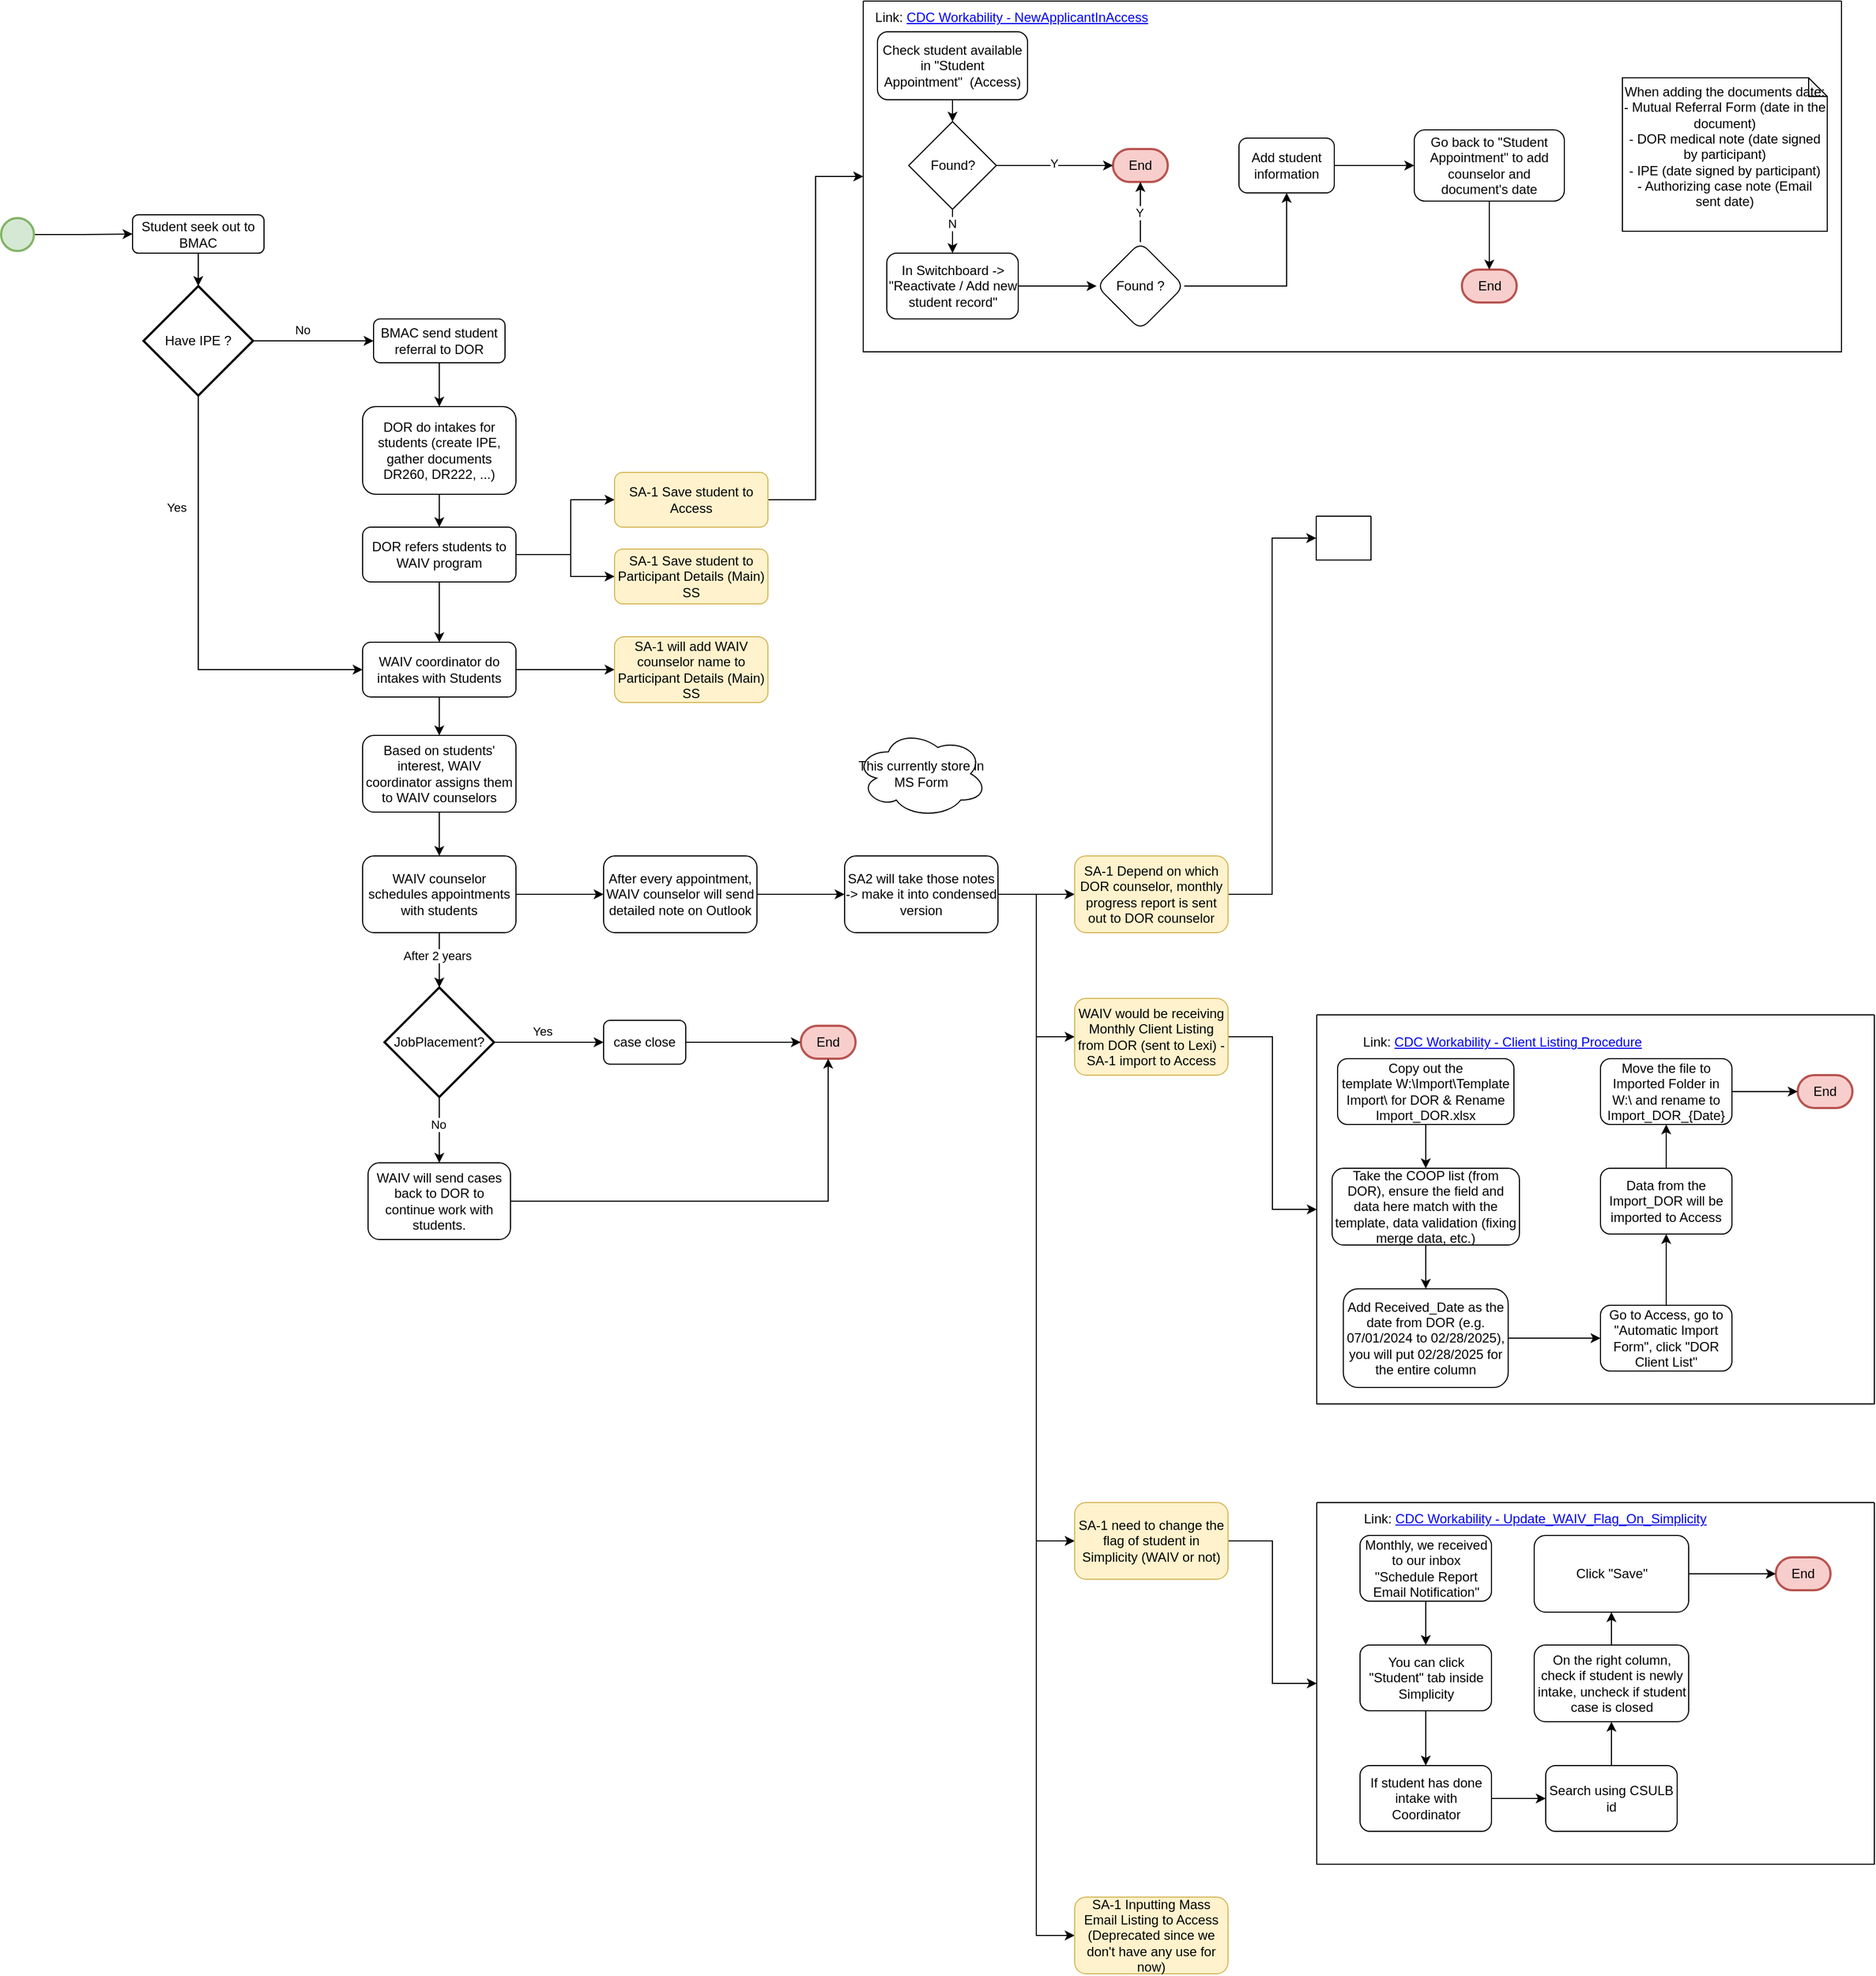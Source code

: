 <mxfile version="26.2.13">
  <diagram id="C5RBs43oDa-KdzZeNtuy" name="Page-1">
    <mxGraphModel dx="3156" dy="2916" grid="1" gridSize="10" guides="1" tooltips="1" connect="1" arrows="1" fold="1" page="1" pageScale="1" pageWidth="827" pageHeight="1169" math="0" shadow="0">
      <root>
        <mxCell id="WIyWlLk6GJQsqaUBKTNV-0" />
        <mxCell id="WIyWlLk6GJQsqaUBKTNV-1" parent="WIyWlLk6GJQsqaUBKTNV-0" />
        <mxCell id="_nmG_EsVDidJPEz30VU9-44" style="edgeStyle=orthogonalEdgeStyle;rounded=0;orthogonalLoop=1;jettySize=auto;html=1;exitX=0.5;exitY=1;exitDx=0;exitDy=0;entryX=0.5;entryY=0;entryDx=0;entryDy=0;" parent="WIyWlLk6GJQsqaUBKTNV-1" source="WIyWlLk6GJQsqaUBKTNV-3" target="_nmG_EsVDidJPEz30VU9-4" edge="1">
          <mxGeometry relative="1" as="geometry" />
        </mxCell>
        <mxCell id="WIyWlLk6GJQsqaUBKTNV-3" value="BMAC send student referral to DOR" style="rounded=1;whiteSpace=wrap;html=1;fontSize=12;glass=0;strokeWidth=1;shadow=0;" parent="WIyWlLk6GJQsqaUBKTNV-1" vertex="1">
          <mxGeometry x="380" y="100" width="120" height="40" as="geometry" />
        </mxCell>
        <mxCell id="_nmG_EsVDidJPEz30VU9-3" style="edgeStyle=orthogonalEdgeStyle;rounded=0;orthogonalLoop=1;jettySize=auto;html=1;exitX=1;exitY=0.5;exitDx=0;exitDy=0;exitPerimeter=0;entryX=0;entryY=0.5;entryDx=0;entryDy=0;" parent="WIyWlLk6GJQsqaUBKTNV-1" source="_nmG_EsVDidJPEz30VU9-0" target="_nmG_EsVDidJPEz30VU9-1" edge="1">
          <mxGeometry relative="1" as="geometry" />
        </mxCell>
        <mxCell id="_nmG_EsVDidJPEz30VU9-0" value="" style="strokeWidth=2;html=1;shape=mxgraph.flowchart.start_2;whiteSpace=wrap;fillColor=#d5e8d4;strokeColor=#82b366;" parent="WIyWlLk6GJQsqaUBKTNV-1" vertex="1">
          <mxGeometry x="40" y="8" width="30" height="30" as="geometry" />
        </mxCell>
        <mxCell id="_nmG_EsVDidJPEz30VU9-1" value="Student seek out to BMAC" style="rounded=1;whiteSpace=wrap;html=1;" parent="WIyWlLk6GJQsqaUBKTNV-1" vertex="1">
          <mxGeometry x="160" y="5" width="120" height="35" as="geometry" />
        </mxCell>
        <mxCell id="_nmG_EsVDidJPEz30VU9-7" value="" style="edgeStyle=orthogonalEdgeStyle;rounded=0;orthogonalLoop=1;jettySize=auto;html=1;" parent="WIyWlLk6GJQsqaUBKTNV-1" source="_nmG_EsVDidJPEz30VU9-4" target="_nmG_EsVDidJPEz30VU9-6" edge="1">
          <mxGeometry relative="1" as="geometry" />
        </mxCell>
        <mxCell id="_nmG_EsVDidJPEz30VU9-4" value="DOR do intakes for students (create IPE, gather documents DR260, DR222, ...)" style="rounded=1;whiteSpace=wrap;html=1;fontSize=12;glass=0;strokeWidth=1;shadow=0;" parent="WIyWlLk6GJQsqaUBKTNV-1" vertex="1">
          <mxGeometry x="370" y="180" width="140" height="80" as="geometry" />
        </mxCell>
        <mxCell id="_nmG_EsVDidJPEz30VU9-9" value="" style="edgeStyle=orthogonalEdgeStyle;rounded=0;orthogonalLoop=1;jettySize=auto;html=1;" parent="WIyWlLk6GJQsqaUBKTNV-1" source="_nmG_EsVDidJPEz30VU9-6" target="_nmG_EsVDidJPEz30VU9-8" edge="1">
          <mxGeometry relative="1" as="geometry" />
        </mxCell>
        <mxCell id="ooBP4RP4iMkbLxyPNMtn-1" style="edgeStyle=orthogonalEdgeStyle;rounded=0;orthogonalLoop=1;jettySize=auto;html=1;exitX=1;exitY=0.5;exitDx=0;exitDy=0;" parent="WIyWlLk6GJQsqaUBKTNV-1" source="_nmG_EsVDidJPEz30VU9-6" target="_nmG_EsVDidJPEz30VU9-11" edge="1">
          <mxGeometry relative="1" as="geometry">
            <Array as="points">
              <mxPoint x="560" y="315" />
              <mxPoint x="560" y="265" />
            </Array>
          </mxGeometry>
        </mxCell>
        <mxCell id="ooBP4RP4iMkbLxyPNMtn-2" style="edgeStyle=orthogonalEdgeStyle;rounded=0;orthogonalLoop=1;jettySize=auto;html=1;exitX=1;exitY=0.5;exitDx=0;exitDy=0;entryX=0;entryY=0.5;entryDx=0;entryDy=0;" parent="WIyWlLk6GJQsqaUBKTNV-1" source="_nmG_EsVDidJPEz30VU9-6" target="ooBP4RP4iMkbLxyPNMtn-0" edge="1">
          <mxGeometry relative="1" as="geometry">
            <Array as="points">
              <mxPoint x="560" y="315" />
              <mxPoint x="560" y="335" />
            </Array>
          </mxGeometry>
        </mxCell>
        <mxCell id="_nmG_EsVDidJPEz30VU9-6" value="DOR refers students to WAIV program" style="rounded=1;whiteSpace=wrap;html=1;fontSize=12;glass=0;strokeWidth=1;shadow=0;" parent="WIyWlLk6GJQsqaUBKTNV-1" vertex="1">
          <mxGeometry x="370" y="290" width="140" height="50" as="geometry" />
        </mxCell>
        <mxCell id="_nmG_EsVDidJPEz30VU9-14" value="" style="edgeStyle=orthogonalEdgeStyle;rounded=0;orthogonalLoop=1;jettySize=auto;html=1;" parent="WIyWlLk6GJQsqaUBKTNV-1" source="_nmG_EsVDidJPEz30VU9-8" target="_nmG_EsVDidJPEz30VU9-13" edge="1">
          <mxGeometry relative="1" as="geometry" />
        </mxCell>
        <mxCell id="qoVnW_M60Oqj22QmO2t5-23" style="edgeStyle=orthogonalEdgeStyle;rounded=0;orthogonalLoop=1;jettySize=auto;html=1;exitX=1;exitY=0.5;exitDx=0;exitDy=0;entryX=0;entryY=0.5;entryDx=0;entryDy=0;" parent="WIyWlLk6GJQsqaUBKTNV-1" source="_nmG_EsVDidJPEz30VU9-8" target="qoVnW_M60Oqj22QmO2t5-22" edge="1">
          <mxGeometry relative="1" as="geometry" />
        </mxCell>
        <mxCell id="_nmG_EsVDidJPEz30VU9-8" value="WAIV coordinator do intakes with Students" style="rounded=1;whiteSpace=wrap;html=1;fontSize=12;glass=0;strokeWidth=1;shadow=0;" parent="WIyWlLk6GJQsqaUBKTNV-1" vertex="1">
          <mxGeometry x="370" y="395" width="140" height="50" as="geometry" />
        </mxCell>
        <mxCell id="ooBP4RP4iMkbLxyPNMtn-10" style="edgeStyle=orthogonalEdgeStyle;rounded=0;orthogonalLoop=1;jettySize=auto;html=1;exitX=1;exitY=0.5;exitDx=0;exitDy=0;entryX=0;entryY=0.5;entryDx=0;entryDy=0;" parent="WIyWlLk6GJQsqaUBKTNV-1" source="_nmG_EsVDidJPEz30VU9-11" target="ooBP4RP4iMkbLxyPNMtn-3" edge="1">
          <mxGeometry relative="1" as="geometry" />
        </mxCell>
        <mxCell id="_nmG_EsVDidJPEz30VU9-11" value="SA-1 Save student to Access" style="rounded=1;whiteSpace=wrap;html=1;fontSize=12;glass=0;strokeWidth=1;shadow=0;fillColor=#fff2cc;strokeColor=#d6b656;" parent="WIyWlLk6GJQsqaUBKTNV-1" vertex="1">
          <mxGeometry x="600" y="240" width="140" height="50" as="geometry" />
        </mxCell>
        <mxCell id="_nmG_EsVDidJPEz30VU9-16" value="" style="edgeStyle=orthogonalEdgeStyle;rounded=0;orthogonalLoop=1;jettySize=auto;html=1;" parent="WIyWlLk6GJQsqaUBKTNV-1" source="_nmG_EsVDidJPEz30VU9-13" target="_nmG_EsVDidJPEz30VU9-15" edge="1">
          <mxGeometry relative="1" as="geometry" />
        </mxCell>
        <mxCell id="_nmG_EsVDidJPEz30VU9-13" value="Based on students&#39; interest, WAIV coordinator assigns them to WAIV counselors" style="rounded=1;whiteSpace=wrap;html=1;fontSize=12;glass=0;strokeWidth=1;shadow=0;" parent="WIyWlLk6GJQsqaUBKTNV-1" vertex="1">
          <mxGeometry x="370" y="480" width="140" height="70" as="geometry" />
        </mxCell>
        <mxCell id="_nmG_EsVDidJPEz30VU9-18" value="" style="edgeStyle=orthogonalEdgeStyle;rounded=0;orthogonalLoop=1;jettySize=auto;html=1;" parent="WIyWlLk6GJQsqaUBKTNV-1" source="_nmG_EsVDidJPEz30VU9-15" target="_nmG_EsVDidJPEz30VU9-17" edge="1">
          <mxGeometry relative="1" as="geometry" />
        </mxCell>
        <mxCell id="_nmG_EsVDidJPEz30VU9-15" value="WAIV counselor schedules appointments with students" style="rounded=1;whiteSpace=wrap;html=1;fontSize=12;glass=0;strokeWidth=1;shadow=0;" parent="WIyWlLk6GJQsqaUBKTNV-1" vertex="1">
          <mxGeometry x="370" y="590" width="140" height="70" as="geometry" />
        </mxCell>
        <mxCell id="_nmG_EsVDidJPEz30VU9-20" value="" style="edgeStyle=orthogonalEdgeStyle;rounded=0;orthogonalLoop=1;jettySize=auto;html=1;" parent="WIyWlLk6GJQsqaUBKTNV-1" source="_nmG_EsVDidJPEz30VU9-17" target="_nmG_EsVDidJPEz30VU9-19" edge="1">
          <mxGeometry relative="1" as="geometry" />
        </mxCell>
        <mxCell id="_nmG_EsVDidJPEz30VU9-17" value="After every appointment, WAIV counselor will send detailed note on Outlook" style="rounded=1;whiteSpace=wrap;html=1;fontSize=12;glass=0;strokeWidth=1;shadow=0;" parent="WIyWlLk6GJQsqaUBKTNV-1" vertex="1">
          <mxGeometry x="590" y="590" width="140" height="70" as="geometry" />
        </mxCell>
        <mxCell id="_nmG_EsVDidJPEz30VU9-27" style="edgeStyle=orthogonalEdgeStyle;rounded=0;orthogonalLoop=1;jettySize=auto;html=1;exitX=1;exitY=0.5;exitDx=0;exitDy=0;" parent="WIyWlLk6GJQsqaUBKTNV-1" source="_nmG_EsVDidJPEz30VU9-19" target="_nmG_EsVDidJPEz30VU9-25" edge="1">
          <mxGeometry relative="1" as="geometry" />
        </mxCell>
        <mxCell id="ooBP4RP4iMkbLxyPNMtn-36" style="edgeStyle=orthogonalEdgeStyle;rounded=0;orthogonalLoop=1;jettySize=auto;html=1;exitX=1;exitY=0.5;exitDx=0;exitDy=0;entryX=0;entryY=0.5;entryDx=0;entryDy=0;" parent="WIyWlLk6GJQsqaUBKTNV-1" source="_nmG_EsVDidJPEz30VU9-19" target="ooBP4RP4iMkbLxyPNMtn-35" edge="1">
          <mxGeometry relative="1" as="geometry" />
        </mxCell>
        <mxCell id="qoVnW_M60Oqj22QmO2t5-1" style="edgeStyle=orthogonalEdgeStyle;rounded=0;orthogonalLoop=1;jettySize=auto;html=1;exitX=1;exitY=0.5;exitDx=0;exitDy=0;entryX=0;entryY=0.5;entryDx=0;entryDy=0;" parent="WIyWlLk6GJQsqaUBKTNV-1" source="_nmG_EsVDidJPEz30VU9-19" target="qoVnW_M60Oqj22QmO2t5-0" edge="1">
          <mxGeometry relative="1" as="geometry" />
        </mxCell>
        <mxCell id="qoVnW_M60Oqj22QmO2t5-3" style="edgeStyle=orthogonalEdgeStyle;rounded=0;orthogonalLoop=1;jettySize=auto;html=1;exitX=1;exitY=0.5;exitDx=0;exitDy=0;entryX=0;entryY=0.5;entryDx=0;entryDy=0;" parent="WIyWlLk6GJQsqaUBKTNV-1" source="_nmG_EsVDidJPEz30VU9-19" target="qoVnW_M60Oqj22QmO2t5-2" edge="1">
          <mxGeometry relative="1" as="geometry" />
        </mxCell>
        <mxCell id="_nmG_EsVDidJPEz30VU9-19" value="SA2 will take those notes -&amp;gt; make it into condensed version" style="rounded=1;whiteSpace=wrap;html=1;fontSize=12;glass=0;strokeWidth=1;shadow=0;" parent="WIyWlLk6GJQsqaUBKTNV-1" vertex="1">
          <mxGeometry x="810" y="590" width="140" height="70" as="geometry" />
        </mxCell>
        <mxCell id="_nmG_EsVDidJPEz30VU9-21" value="case close" style="rounded=1;whiteSpace=wrap;html=1;fontSize=12;glass=0;strokeWidth=1;shadow=0;" parent="WIyWlLk6GJQsqaUBKTNV-1" vertex="1">
          <mxGeometry x="590" y="740" width="75" height="40" as="geometry" />
        </mxCell>
        <mxCell id="ooBP4RP4iMkbLxyPNMtn-38" style="edgeStyle=orthogonalEdgeStyle;rounded=0;orthogonalLoop=1;jettySize=auto;html=1;exitX=1;exitY=0.5;exitDx=0;exitDy=0;entryX=0;entryY=0.5;entryDx=0;entryDy=0;" parent="WIyWlLk6GJQsqaUBKTNV-1" source="_nmG_EsVDidJPEz30VU9-25" target="ooBP4RP4iMkbLxyPNMtn-31" edge="1">
          <mxGeometry relative="1" as="geometry" />
        </mxCell>
        <mxCell id="_nmG_EsVDidJPEz30VU9-25" value="SA-1 Depend on which DOR counselor, monthly progress report is sent out to DOR counselor" style="rounded=1;whiteSpace=wrap;html=1;fontSize=12;glass=0;strokeWidth=1;shadow=0;fillColor=#fff2cc;strokeColor=#d6b656;" parent="WIyWlLk6GJQsqaUBKTNV-1" vertex="1">
          <mxGeometry x="1020" y="590" width="140" height="70" as="geometry" />
        </mxCell>
        <mxCell id="_nmG_EsVDidJPEz30VU9-31" value="" style="edgeStyle=orthogonalEdgeStyle;rounded=0;orthogonalLoop=1;jettySize=auto;html=1;entryX=0;entryY=0.5;entryDx=0;entryDy=0;" parent="WIyWlLk6GJQsqaUBKTNV-1" source="_nmG_EsVDidJPEz30VU9-28" target="_nmG_EsVDidJPEz30VU9-21" edge="1">
          <mxGeometry relative="1" as="geometry">
            <mxPoint x="590" y="750" as="targetPoint" />
          </mxGeometry>
        </mxCell>
        <mxCell id="_nmG_EsVDidJPEz30VU9-32" value="Yes" style="edgeLabel;html=1;align=center;verticalAlign=middle;resizable=0;points=[];" parent="_nmG_EsVDidJPEz30VU9-31" vertex="1" connectable="0">
          <mxGeometry x="-0.12" relative="1" as="geometry">
            <mxPoint y="-10" as="offset" />
          </mxGeometry>
        </mxCell>
        <mxCell id="_nmG_EsVDidJPEz30VU9-34" style="edgeStyle=orthogonalEdgeStyle;rounded=0;orthogonalLoop=1;jettySize=auto;html=1;exitX=0.5;exitY=1;exitDx=0;exitDy=0;exitPerimeter=0;entryX=0.5;entryY=0;entryDx=0;entryDy=0;" parent="WIyWlLk6GJQsqaUBKTNV-1" source="_nmG_EsVDidJPEz30VU9-28" target="_nmG_EsVDidJPEz30VU9-33" edge="1">
          <mxGeometry relative="1" as="geometry" />
        </mxCell>
        <mxCell id="_nmG_EsVDidJPEz30VU9-37" value="No" style="edgeLabel;html=1;align=center;verticalAlign=middle;resizable=0;points=[];" parent="_nmG_EsVDidJPEz30VU9-34" vertex="1" connectable="0">
          <mxGeometry x="-0.167" y="-1" relative="1" as="geometry">
            <mxPoint as="offset" />
          </mxGeometry>
        </mxCell>
        <mxCell id="_nmG_EsVDidJPEz30VU9-28" value="JobPlacement?" style="strokeWidth=2;html=1;shape=mxgraph.flowchart.decision;whiteSpace=wrap;" parent="WIyWlLk6GJQsqaUBKTNV-1" vertex="1">
          <mxGeometry x="390" y="710" width="100" height="100" as="geometry" />
        </mxCell>
        <mxCell id="_nmG_EsVDidJPEz30VU9-29" style="edgeStyle=orthogonalEdgeStyle;rounded=0;orthogonalLoop=1;jettySize=auto;html=1;exitX=0.5;exitY=1;exitDx=0;exitDy=0;entryX=0.5;entryY=0;entryDx=0;entryDy=0;entryPerimeter=0;" parent="WIyWlLk6GJQsqaUBKTNV-1" source="_nmG_EsVDidJPEz30VU9-15" target="_nmG_EsVDidJPEz30VU9-28" edge="1">
          <mxGeometry relative="1" as="geometry" />
        </mxCell>
        <mxCell id="_nmG_EsVDidJPEz30VU9-39" value="After 2 years" style="edgeLabel;html=1;align=center;verticalAlign=middle;resizable=0;points=[];" parent="_nmG_EsVDidJPEz30VU9-29" vertex="1" connectable="0">
          <mxGeometry x="-0.16" y="-2" relative="1" as="geometry">
            <mxPoint as="offset" />
          </mxGeometry>
        </mxCell>
        <mxCell id="_nmG_EsVDidJPEz30VU9-33" value="WAIV will send cases back to DOR to continue work with students." style="rounded=1;whiteSpace=wrap;html=1;" parent="WIyWlLk6GJQsqaUBKTNV-1" vertex="1">
          <mxGeometry x="375" y="870" width="130" height="70" as="geometry" />
        </mxCell>
        <mxCell id="_nmG_EsVDidJPEz30VU9-35" value="End" style="strokeWidth=2;html=1;shape=mxgraph.flowchart.terminator;whiteSpace=wrap;fillColor=#f8cecc;strokeColor=#b85450;" parent="WIyWlLk6GJQsqaUBKTNV-1" vertex="1">
          <mxGeometry x="770" y="745" width="50" height="30" as="geometry" />
        </mxCell>
        <mxCell id="_nmG_EsVDidJPEz30VU9-36" style="edgeStyle=orthogonalEdgeStyle;rounded=0;orthogonalLoop=1;jettySize=auto;html=1;exitX=1;exitY=0.5;exitDx=0;exitDy=0;entryX=0;entryY=0.5;entryDx=0;entryDy=0;entryPerimeter=0;" parent="WIyWlLk6GJQsqaUBKTNV-1" source="_nmG_EsVDidJPEz30VU9-21" target="_nmG_EsVDidJPEz30VU9-35" edge="1">
          <mxGeometry relative="1" as="geometry" />
        </mxCell>
        <mxCell id="_nmG_EsVDidJPEz30VU9-38" style="edgeStyle=orthogonalEdgeStyle;rounded=0;orthogonalLoop=1;jettySize=auto;html=1;exitX=1;exitY=0.5;exitDx=0;exitDy=0;entryX=0.5;entryY=1;entryDx=0;entryDy=0;entryPerimeter=0;" parent="WIyWlLk6GJQsqaUBKTNV-1" source="_nmG_EsVDidJPEz30VU9-33" target="_nmG_EsVDidJPEz30VU9-35" edge="1">
          <mxGeometry relative="1" as="geometry" />
        </mxCell>
        <mxCell id="_nmG_EsVDidJPEz30VU9-40" value="This currently store in MS Form" style="ellipse;shape=cloud;whiteSpace=wrap;html=1;" parent="WIyWlLk6GJQsqaUBKTNV-1" vertex="1">
          <mxGeometry x="820" y="475" width="120" height="80" as="geometry" />
        </mxCell>
        <mxCell id="_nmG_EsVDidJPEz30VU9-43" style="edgeStyle=orthogonalEdgeStyle;rounded=0;orthogonalLoop=1;jettySize=auto;html=1;exitX=1;exitY=0.5;exitDx=0;exitDy=0;exitPerimeter=0;entryX=0;entryY=0.5;entryDx=0;entryDy=0;" parent="WIyWlLk6GJQsqaUBKTNV-1" source="_nmG_EsVDidJPEz30VU9-41" target="WIyWlLk6GJQsqaUBKTNV-3" edge="1">
          <mxGeometry relative="1" as="geometry" />
        </mxCell>
        <mxCell id="_nmG_EsVDidJPEz30VU9-45" value="No" style="edgeLabel;html=1;align=center;verticalAlign=middle;resizable=0;points=[];" parent="_nmG_EsVDidJPEz30VU9-43" vertex="1" connectable="0">
          <mxGeometry x="-0.178" y="-1" relative="1" as="geometry">
            <mxPoint y="-11" as="offset" />
          </mxGeometry>
        </mxCell>
        <mxCell id="_nmG_EsVDidJPEz30VU9-46" style="edgeStyle=orthogonalEdgeStyle;rounded=0;orthogonalLoop=1;jettySize=auto;html=1;exitX=0.5;exitY=1;exitDx=0;exitDy=0;exitPerimeter=0;entryX=0;entryY=0.5;entryDx=0;entryDy=0;" parent="WIyWlLk6GJQsqaUBKTNV-1" source="_nmG_EsVDidJPEz30VU9-41" target="_nmG_EsVDidJPEz30VU9-8" edge="1">
          <mxGeometry relative="1" as="geometry" />
        </mxCell>
        <mxCell id="_nmG_EsVDidJPEz30VU9-47" value="Yes" style="edgeLabel;html=1;align=center;verticalAlign=middle;resizable=0;points=[];" parent="_nmG_EsVDidJPEz30VU9-46" vertex="1" connectable="0">
          <mxGeometry x="-0.493" y="-1" relative="1" as="geometry">
            <mxPoint x="-19" as="offset" />
          </mxGeometry>
        </mxCell>
        <mxCell id="_nmG_EsVDidJPEz30VU9-41" value="Have IPE ?" style="strokeWidth=2;html=1;shape=mxgraph.flowchart.decision;whiteSpace=wrap;" parent="WIyWlLk6GJQsqaUBKTNV-1" vertex="1">
          <mxGeometry x="170" y="70" width="100" height="100" as="geometry" />
        </mxCell>
        <mxCell id="_nmG_EsVDidJPEz30VU9-42" style="edgeStyle=orthogonalEdgeStyle;rounded=0;orthogonalLoop=1;jettySize=auto;html=1;exitX=0.5;exitY=1;exitDx=0;exitDy=0;entryX=0.5;entryY=0;entryDx=0;entryDy=0;entryPerimeter=0;" parent="WIyWlLk6GJQsqaUBKTNV-1" source="_nmG_EsVDidJPEz30VU9-1" target="_nmG_EsVDidJPEz30VU9-41" edge="1">
          <mxGeometry relative="1" as="geometry" />
        </mxCell>
        <mxCell id="ooBP4RP4iMkbLxyPNMtn-0" value="SA-1 Save student to Participant Details (Main) SS" style="rounded=1;whiteSpace=wrap;html=1;fontSize=12;glass=0;strokeWidth=1;shadow=0;fillColor=#fff2cc;strokeColor=#d6b656;" parent="WIyWlLk6GJQsqaUBKTNV-1" vertex="1">
          <mxGeometry x="600" y="310" width="140" height="50" as="geometry" />
        </mxCell>
        <mxCell id="ooBP4RP4iMkbLxyPNMtn-3" value="" style="swimlane;startSize=0;" parent="WIyWlLk6GJQsqaUBKTNV-1" vertex="1">
          <mxGeometry x="827" y="-190" width="893" height="320" as="geometry" />
        </mxCell>
        <mxCell id="ooBP4RP4iMkbLxyPNMtn-4" value="Link:&amp;nbsp;&lt;a href=&quot;https://csulb.sharepoint.com/sites/CDC-Workability/Wiki/NewApplicantInAccess.aspx&quot;&gt;CDC Workability - NewApplicantInAccess&lt;/a&gt;" style="text;html=1;align=center;verticalAlign=middle;resizable=0;points=[];autosize=1;strokeColor=none;fillColor=none;" parent="ooBP4RP4iMkbLxyPNMtn-3" vertex="1">
          <mxGeometry width="270" height="30" as="geometry" />
        </mxCell>
        <mxCell id="ooBP4RP4iMkbLxyPNMtn-7" style="edgeStyle=orthogonalEdgeStyle;rounded=0;orthogonalLoop=1;jettySize=auto;html=1;exitX=0.5;exitY=1;exitDx=0;exitDy=0;entryX=0.5;entryY=0;entryDx=0;entryDy=0;" parent="ooBP4RP4iMkbLxyPNMtn-3" source="ooBP4RP4iMkbLxyPNMtn-5" target="ooBP4RP4iMkbLxyPNMtn-6" edge="1">
          <mxGeometry relative="1" as="geometry" />
        </mxCell>
        <mxCell id="ooBP4RP4iMkbLxyPNMtn-5" value="Check student available in &quot;Student Appointment&quot;&amp;nbsp; (Access)" style="rounded=1;whiteSpace=wrap;html=1;" parent="ooBP4RP4iMkbLxyPNMtn-3" vertex="1">
          <mxGeometry x="13" y="28" width="137" height="62" as="geometry" />
        </mxCell>
        <mxCell id="ooBP4RP4iMkbLxyPNMtn-13" style="edgeStyle=orthogonalEdgeStyle;rounded=0;orthogonalLoop=1;jettySize=auto;html=1;exitX=0.5;exitY=1;exitDx=0;exitDy=0;" parent="ooBP4RP4iMkbLxyPNMtn-3" source="ooBP4RP4iMkbLxyPNMtn-6" target="ooBP4RP4iMkbLxyPNMtn-11" edge="1">
          <mxGeometry relative="1" as="geometry" />
        </mxCell>
        <mxCell id="ooBP4RP4iMkbLxyPNMtn-14" value="N" style="edgeLabel;html=1;align=center;verticalAlign=middle;resizable=0;points=[];" parent="ooBP4RP4iMkbLxyPNMtn-13" vertex="1" connectable="0">
          <mxGeometry x="-0.35" y="-1" relative="1" as="geometry">
            <mxPoint as="offset" />
          </mxGeometry>
        </mxCell>
        <mxCell id="ooBP4RP4iMkbLxyPNMtn-6" value="Found?" style="rhombus;whiteSpace=wrap;html=1;" parent="ooBP4RP4iMkbLxyPNMtn-3" vertex="1">
          <mxGeometry x="41.5" y="110" width="80" height="80" as="geometry" />
        </mxCell>
        <mxCell id="ooBP4RP4iMkbLxyPNMtn-8" value="End" style="strokeWidth=2;html=1;shape=mxgraph.flowchart.terminator;whiteSpace=wrap;fillColor=#f8cecc;strokeColor=#b85450;" parent="ooBP4RP4iMkbLxyPNMtn-3" vertex="1">
          <mxGeometry x="228" y="135" width="50" height="30" as="geometry" />
        </mxCell>
        <mxCell id="ooBP4RP4iMkbLxyPNMtn-9" style="edgeStyle=orthogonalEdgeStyle;rounded=0;orthogonalLoop=1;jettySize=auto;html=1;exitX=1;exitY=0.5;exitDx=0;exitDy=0;entryX=0;entryY=0.5;entryDx=0;entryDy=0;entryPerimeter=0;" parent="ooBP4RP4iMkbLxyPNMtn-3" source="ooBP4RP4iMkbLxyPNMtn-6" target="ooBP4RP4iMkbLxyPNMtn-8" edge="1">
          <mxGeometry relative="1" as="geometry" />
        </mxCell>
        <mxCell id="ooBP4RP4iMkbLxyPNMtn-12" value="Y" style="edgeLabel;html=1;align=center;verticalAlign=middle;resizable=0;points=[];" parent="ooBP4RP4iMkbLxyPNMtn-9" vertex="1" connectable="0">
          <mxGeometry x="-0.041" y="2" relative="1" as="geometry">
            <mxPoint x="1" as="offset" />
          </mxGeometry>
        </mxCell>
        <mxCell id="ooBP4RP4iMkbLxyPNMtn-18" value="" style="edgeStyle=orthogonalEdgeStyle;rounded=0;orthogonalLoop=1;jettySize=auto;html=1;" parent="ooBP4RP4iMkbLxyPNMtn-3" source="ooBP4RP4iMkbLxyPNMtn-11" target="ooBP4RP4iMkbLxyPNMtn-17" edge="1">
          <mxGeometry relative="1" as="geometry" />
        </mxCell>
        <mxCell id="ooBP4RP4iMkbLxyPNMtn-11" value="In Switchboard -&amp;gt; &quot;Reactivate / Add new student record&quot;" style="rounded=1;whiteSpace=wrap;html=1;" parent="ooBP4RP4iMkbLxyPNMtn-3" vertex="1">
          <mxGeometry x="21.5" y="230" width="120" height="60" as="geometry" />
        </mxCell>
        <mxCell id="ooBP4RP4iMkbLxyPNMtn-22" value="" style="edgeStyle=orthogonalEdgeStyle;rounded=0;orthogonalLoop=1;jettySize=auto;html=1;" parent="ooBP4RP4iMkbLxyPNMtn-3" source="ooBP4RP4iMkbLxyPNMtn-17" target="ooBP4RP4iMkbLxyPNMtn-21" edge="1">
          <mxGeometry relative="1" as="geometry" />
        </mxCell>
        <mxCell id="ooBP4RP4iMkbLxyPNMtn-17" value="Found ?" style="rhombus;whiteSpace=wrap;html=1;rounded=1;" parent="ooBP4RP4iMkbLxyPNMtn-3" vertex="1">
          <mxGeometry x="213" y="220" width="80" height="80" as="geometry" />
        </mxCell>
        <mxCell id="ooBP4RP4iMkbLxyPNMtn-19" style="edgeStyle=orthogonalEdgeStyle;rounded=0;orthogonalLoop=1;jettySize=auto;html=1;exitX=0.5;exitY=0;exitDx=0;exitDy=0;entryX=0.5;entryY=1;entryDx=0;entryDy=0;entryPerimeter=0;" parent="ooBP4RP4iMkbLxyPNMtn-3" source="ooBP4RP4iMkbLxyPNMtn-17" target="ooBP4RP4iMkbLxyPNMtn-8" edge="1">
          <mxGeometry relative="1" as="geometry" />
        </mxCell>
        <mxCell id="ooBP4RP4iMkbLxyPNMtn-20" value="Y" style="edgeLabel;html=1;align=center;verticalAlign=middle;resizable=0;points=[];" parent="ooBP4RP4iMkbLxyPNMtn-19" vertex="1" connectable="0">
          <mxGeometry x="-0.018" y="1" relative="1" as="geometry">
            <mxPoint as="offset" />
          </mxGeometry>
        </mxCell>
        <mxCell id="ooBP4RP4iMkbLxyPNMtn-24" value="" style="edgeStyle=orthogonalEdgeStyle;rounded=0;orthogonalLoop=1;jettySize=auto;html=1;" parent="ooBP4RP4iMkbLxyPNMtn-3" source="ooBP4RP4iMkbLxyPNMtn-21" target="ooBP4RP4iMkbLxyPNMtn-23" edge="1">
          <mxGeometry relative="1" as="geometry" />
        </mxCell>
        <mxCell id="ooBP4RP4iMkbLxyPNMtn-21" value="Add student information" style="whiteSpace=wrap;html=1;rounded=1;" parent="ooBP4RP4iMkbLxyPNMtn-3" vertex="1">
          <mxGeometry x="343" y="125" width="87" height="50" as="geometry" />
        </mxCell>
        <mxCell id="ooBP4RP4iMkbLxyPNMtn-23" value="Go back to &quot;Student Appointment&quot; to add counselor and document&#39;s date" style="whiteSpace=wrap;html=1;rounded=1;" parent="ooBP4RP4iMkbLxyPNMtn-3" vertex="1">
          <mxGeometry x="503" y="117.5" width="137" height="65" as="geometry" />
        </mxCell>
        <mxCell id="ooBP4RP4iMkbLxyPNMtn-25" value="End" style="strokeWidth=2;html=1;shape=mxgraph.flowchart.terminator;whiteSpace=wrap;fillColor=#f8cecc;strokeColor=#b85450;" parent="ooBP4RP4iMkbLxyPNMtn-3" vertex="1">
          <mxGeometry x="546.5" y="245" width="50" height="30" as="geometry" />
        </mxCell>
        <mxCell id="ooBP4RP4iMkbLxyPNMtn-26" style="edgeStyle=orthogonalEdgeStyle;rounded=0;orthogonalLoop=1;jettySize=auto;html=1;exitX=0.5;exitY=1;exitDx=0;exitDy=0;entryX=0.5;entryY=0;entryDx=0;entryDy=0;entryPerimeter=0;" parent="ooBP4RP4iMkbLxyPNMtn-3" source="ooBP4RP4iMkbLxyPNMtn-23" target="ooBP4RP4iMkbLxyPNMtn-25" edge="1">
          <mxGeometry relative="1" as="geometry" />
        </mxCell>
        <mxCell id="ooBP4RP4iMkbLxyPNMtn-28" value="When adding the documents date:&lt;div&gt;- Mutual Referral Form (date in the document)&lt;/div&gt;&lt;div&gt;- DOR medical note (date signed by participant)&lt;/div&gt;&lt;div&gt;- IPE (date signed by participant)&lt;/div&gt;&lt;div&gt;- Authorizing case note (Email sent date)&lt;/div&gt;&lt;div&gt;&lt;br&gt;&lt;/div&gt;" style="shape=note;whiteSpace=wrap;html=1;backgroundOutline=1;darkOpacity=0.05;size=17;" parent="ooBP4RP4iMkbLxyPNMtn-3" vertex="1">
          <mxGeometry x="693" y="70" width="187" height="140" as="geometry" />
        </mxCell>
        <mxCell id="ooBP4RP4iMkbLxyPNMtn-31" value="" style="swimlane;startSize=0;" parent="WIyWlLk6GJQsqaUBKTNV-1" vertex="1" collapsed="1">
          <mxGeometry x="1240.5" y="280" width="50" height="40" as="geometry">
            <mxRectangle x="1240.5" y="280" width="820" height="420" as="alternateBounds" />
          </mxGeometry>
        </mxCell>
        <mxCell id="ooBP4RP4iMkbLxyPNMtn-33" value="Previously, the progress report is sent out quarterly, but we aim to send out monthly&lt;div&gt;Link:&amp;nbsp;&lt;a href=&quot;https://csulb.sharepoint.com/sites/CDC-Workability/Wiki/ProgressReportSteps.aspx&quot; style=&quot;background-color: transparent;&quot;&gt;CDC Workability - ProgressReportSteps&lt;/a&gt;&lt;/div&gt;" style="text;html=1;align=left;verticalAlign=middle;resizable=0;points=[];autosize=1;strokeColor=none;fillColor=none;" parent="ooBP4RP4iMkbLxyPNMtn-31" vertex="1">
          <mxGeometry x="29.5" y="-5" width="470" height="40" as="geometry" />
        </mxCell>
        <mxCell id="ooBP4RP4iMkbLxyPNMtn-40" style="edgeStyle=orthogonalEdgeStyle;rounded=0;orthogonalLoop=1;jettySize=auto;html=1;exitX=1;exitY=0.5;exitDx=0;exitDy=0;entryX=0;entryY=0.5;entryDx=0;entryDy=0;" parent="WIyWlLk6GJQsqaUBKTNV-1" source="ooBP4RP4iMkbLxyPNMtn-35" target="ooBP4RP4iMkbLxyPNMtn-39" edge="1">
          <mxGeometry relative="1" as="geometry" />
        </mxCell>
        <mxCell id="ooBP4RP4iMkbLxyPNMtn-35" value="WAIV would be receiving Monthly Client Listing from DOR (sent to Lexi) - SA-1 import to Access" style="rounded=1;whiteSpace=wrap;html=1;fontSize=12;glass=0;strokeWidth=1;shadow=0;fillColor=#fff2cc;strokeColor=#d6b656;" parent="WIyWlLk6GJQsqaUBKTNV-1" vertex="1">
          <mxGeometry x="1020" y="720" width="140" height="70" as="geometry" />
        </mxCell>
        <mxCell id="ooBP4RP4iMkbLxyPNMtn-39" value="" style="swimlane;startSize=0;" parent="WIyWlLk6GJQsqaUBKTNV-1" vertex="1">
          <mxGeometry x="1241" y="735" width="509" height="355" as="geometry">
            <mxRectangle x="1241" y="735" width="50" height="40" as="alternateBounds" />
          </mxGeometry>
        </mxCell>
        <mxCell id="ooBP4RP4iMkbLxyPNMtn-41" value="Link:&amp;nbsp;&lt;a href=&quot;https://csulb.sharepoint.com/sites/CDC-Workability/Wiki/Client%20Listing%20Procedure.aspx&quot;&gt;CDC Workability - Client Listing Procedure&lt;/a&gt;" style="text;html=1;align=center;verticalAlign=middle;resizable=0;points=[];autosize=1;strokeColor=none;fillColor=none;" parent="ooBP4RP4iMkbLxyPNMtn-39" vertex="1">
          <mxGeometry x="29" y="10" width="280" height="30" as="geometry" />
        </mxCell>
        <mxCell id="ooBP4RP4iMkbLxyPNMtn-44" value="" style="edgeStyle=orthogonalEdgeStyle;rounded=0;orthogonalLoop=1;jettySize=auto;html=1;" parent="ooBP4RP4iMkbLxyPNMtn-39" source="ooBP4RP4iMkbLxyPNMtn-42" target="ooBP4RP4iMkbLxyPNMtn-43" edge="1">
          <mxGeometry relative="1" as="geometry" />
        </mxCell>
        <mxCell id="ooBP4RP4iMkbLxyPNMtn-42" value="Copy out the template&amp;nbsp;W:\Import\Template Import\ for DOR &amp;amp; Rename Import_DOR.xlsx" style="rounded=1;whiteSpace=wrap;html=1;" parent="ooBP4RP4iMkbLxyPNMtn-39" vertex="1">
          <mxGeometry x="19" y="40" width="161" height="60" as="geometry" />
        </mxCell>
        <mxCell id="ooBP4RP4iMkbLxyPNMtn-46" value="" style="edgeStyle=orthogonalEdgeStyle;rounded=0;orthogonalLoop=1;jettySize=auto;html=1;" parent="ooBP4RP4iMkbLxyPNMtn-39" source="ooBP4RP4iMkbLxyPNMtn-43" target="ooBP4RP4iMkbLxyPNMtn-45" edge="1">
          <mxGeometry relative="1" as="geometry" />
        </mxCell>
        <mxCell id="ooBP4RP4iMkbLxyPNMtn-43" value="Take the COOP list (from DOR), ensure the field and data here match with the template, data validation (fixing merge data, etc.)" style="rounded=1;whiteSpace=wrap;html=1;" parent="ooBP4RP4iMkbLxyPNMtn-39" vertex="1">
          <mxGeometry x="14" y="140" width="171" height="70" as="geometry" />
        </mxCell>
        <mxCell id="ooBP4RP4iMkbLxyPNMtn-48" value="" style="edgeStyle=orthogonalEdgeStyle;rounded=0;orthogonalLoop=1;jettySize=auto;html=1;" parent="ooBP4RP4iMkbLxyPNMtn-39" source="ooBP4RP4iMkbLxyPNMtn-45" target="ooBP4RP4iMkbLxyPNMtn-47" edge="1">
          <mxGeometry relative="1" as="geometry" />
        </mxCell>
        <mxCell id="ooBP4RP4iMkbLxyPNMtn-45" value="Add Received_Date as the date from DOR (e.g. 07/01/2024 to 02/28/2025), you will put 02/28/2025 for the entire column" style="whiteSpace=wrap;html=1;rounded=1;" parent="ooBP4RP4iMkbLxyPNMtn-39" vertex="1">
          <mxGeometry x="24.25" y="250" width="150.5" height="90" as="geometry" />
        </mxCell>
        <mxCell id="ooBP4RP4iMkbLxyPNMtn-50" value="" style="edgeStyle=orthogonalEdgeStyle;rounded=0;orthogonalLoop=1;jettySize=auto;html=1;" parent="ooBP4RP4iMkbLxyPNMtn-39" source="ooBP4RP4iMkbLxyPNMtn-47" target="ooBP4RP4iMkbLxyPNMtn-49" edge="1">
          <mxGeometry relative="1" as="geometry" />
        </mxCell>
        <mxCell id="ooBP4RP4iMkbLxyPNMtn-47" value="Go to Access, go to &quot;Automatic Import Form&quot;, click &quot;DOR Client List&quot;" style="whiteSpace=wrap;html=1;rounded=1;" parent="ooBP4RP4iMkbLxyPNMtn-39" vertex="1">
          <mxGeometry x="259" y="265" width="120" height="60" as="geometry" />
        </mxCell>
        <mxCell id="ooBP4RP4iMkbLxyPNMtn-54" style="edgeStyle=orthogonalEdgeStyle;rounded=0;orthogonalLoop=1;jettySize=auto;html=1;exitX=0.5;exitY=0;exitDx=0;exitDy=0;entryX=0.5;entryY=1;entryDx=0;entryDy=0;" parent="ooBP4RP4iMkbLxyPNMtn-39" source="ooBP4RP4iMkbLxyPNMtn-49" target="ooBP4RP4iMkbLxyPNMtn-53" edge="1">
          <mxGeometry relative="1" as="geometry" />
        </mxCell>
        <mxCell id="ooBP4RP4iMkbLxyPNMtn-49" value="Data from the Import_DOR will be imported to Access" style="whiteSpace=wrap;html=1;rounded=1;" parent="ooBP4RP4iMkbLxyPNMtn-39" vertex="1">
          <mxGeometry x="259" y="140" width="120" height="60" as="geometry" />
        </mxCell>
        <mxCell id="ooBP4RP4iMkbLxyPNMtn-53" value="Move the file to Imported Folder in W:\ and rename to Import_DOR_{Date}" style="whiteSpace=wrap;html=1;rounded=1;" parent="ooBP4RP4iMkbLxyPNMtn-39" vertex="1">
          <mxGeometry x="259" y="40" width="120" height="60" as="geometry" />
        </mxCell>
        <mxCell id="ooBP4RP4iMkbLxyPNMtn-55" value="End" style="strokeWidth=2;html=1;shape=mxgraph.flowchart.terminator;whiteSpace=wrap;fillColor=#f8cecc;strokeColor=#b85450;" parent="ooBP4RP4iMkbLxyPNMtn-39" vertex="1">
          <mxGeometry x="439" y="55" width="50" height="30" as="geometry" />
        </mxCell>
        <mxCell id="ooBP4RP4iMkbLxyPNMtn-56" style="edgeStyle=orthogonalEdgeStyle;rounded=0;orthogonalLoop=1;jettySize=auto;html=1;exitX=1;exitY=0.5;exitDx=0;exitDy=0;entryX=0;entryY=0.5;entryDx=0;entryDy=0;entryPerimeter=0;" parent="ooBP4RP4iMkbLxyPNMtn-39" source="ooBP4RP4iMkbLxyPNMtn-53" target="ooBP4RP4iMkbLxyPNMtn-55" edge="1">
          <mxGeometry relative="1" as="geometry" />
        </mxCell>
        <mxCell id="qoVnW_M60Oqj22QmO2t5-0" value="SA-1 Inputting Mass Email Listing to Access (Deprecated since we don&#39;t have any use for now)" style="rounded=1;whiteSpace=wrap;html=1;fontSize=12;glass=0;strokeWidth=1;shadow=0;fillColor=#fff2cc;strokeColor=#d6b656;" parent="WIyWlLk6GJQsqaUBKTNV-1" vertex="1">
          <mxGeometry x="1020" y="1540" width="140" height="70" as="geometry" />
        </mxCell>
        <mxCell id="qoVnW_M60Oqj22QmO2t5-5" style="edgeStyle=orthogonalEdgeStyle;rounded=0;orthogonalLoop=1;jettySize=auto;html=1;exitX=1;exitY=0.5;exitDx=0;exitDy=0;" parent="WIyWlLk6GJQsqaUBKTNV-1" source="qoVnW_M60Oqj22QmO2t5-2" target="qoVnW_M60Oqj22QmO2t5-4" edge="1">
          <mxGeometry relative="1" as="geometry" />
        </mxCell>
        <mxCell id="qoVnW_M60Oqj22QmO2t5-2" value="SA-1 need to change the flag of student in Simplicity (WAIV or not)" style="rounded=1;whiteSpace=wrap;html=1;fontSize=12;glass=0;strokeWidth=1;shadow=0;fillColor=#fff2cc;strokeColor=#d6b656;" parent="WIyWlLk6GJQsqaUBKTNV-1" vertex="1">
          <mxGeometry x="1020" y="1180" width="140" height="70" as="geometry" />
        </mxCell>
        <mxCell id="qoVnW_M60Oqj22QmO2t5-4" value="" style="swimlane;startSize=0;" parent="WIyWlLk6GJQsqaUBKTNV-1" vertex="1">
          <mxGeometry x="1241" y="1180" width="509" height="330" as="geometry" />
        </mxCell>
        <mxCell id="qoVnW_M60Oqj22QmO2t5-6" value="Link:&amp;nbsp;&lt;a href=&quot;https://csulb.sharepoint.com/sites/CDC-Workability/SitePages/Update_WAIV_Flag_On_Simplicity.aspx&quot;&gt;CDC Workability - Update_WAIV_Flag_On_Simplicity&lt;/a&gt;" style="text;html=1;align=center;verticalAlign=middle;resizable=0;points=[];autosize=1;strokeColor=none;fillColor=none;" parent="qoVnW_M60Oqj22QmO2t5-4" vertex="1">
          <mxGeometry x="29" width="340" height="30" as="geometry" />
        </mxCell>
        <mxCell id="qoVnW_M60Oqj22QmO2t5-9" value="" style="edgeStyle=orthogonalEdgeStyle;rounded=0;orthogonalLoop=1;jettySize=auto;html=1;" parent="qoVnW_M60Oqj22QmO2t5-4" source="qoVnW_M60Oqj22QmO2t5-7" target="qoVnW_M60Oqj22QmO2t5-8" edge="1">
          <mxGeometry relative="1" as="geometry" />
        </mxCell>
        <mxCell id="qoVnW_M60Oqj22QmO2t5-7" value="Monthly, we received to our inbox&lt;div&gt;&quot;Schedule Report Email Notification&quot;&lt;/div&gt;" style="rounded=1;whiteSpace=wrap;html=1;" parent="qoVnW_M60Oqj22QmO2t5-4" vertex="1">
          <mxGeometry x="39.5" y="30" width="120" height="60" as="geometry" />
        </mxCell>
        <mxCell id="qoVnW_M60Oqj22QmO2t5-11" value="" style="edgeStyle=orthogonalEdgeStyle;rounded=0;orthogonalLoop=1;jettySize=auto;html=1;" parent="qoVnW_M60Oqj22QmO2t5-4" source="qoVnW_M60Oqj22QmO2t5-8" target="qoVnW_M60Oqj22QmO2t5-10" edge="1">
          <mxGeometry relative="1" as="geometry" />
        </mxCell>
        <mxCell id="qoVnW_M60Oqj22QmO2t5-8" value="You can click &quot;Student&quot; tab inside Simplicity" style="rounded=1;whiteSpace=wrap;html=1;" parent="qoVnW_M60Oqj22QmO2t5-4" vertex="1">
          <mxGeometry x="39.5" y="130" width="120" height="60" as="geometry" />
        </mxCell>
        <mxCell id="qoVnW_M60Oqj22QmO2t5-13" value="" style="edgeStyle=orthogonalEdgeStyle;rounded=0;orthogonalLoop=1;jettySize=auto;html=1;" parent="qoVnW_M60Oqj22QmO2t5-4" source="qoVnW_M60Oqj22QmO2t5-10" target="qoVnW_M60Oqj22QmO2t5-12" edge="1">
          <mxGeometry relative="1" as="geometry" />
        </mxCell>
        <mxCell id="qoVnW_M60Oqj22QmO2t5-10" value="If student has done intake with Coordinator" style="rounded=1;whiteSpace=wrap;html=1;" parent="qoVnW_M60Oqj22QmO2t5-4" vertex="1">
          <mxGeometry x="39.5" y="240" width="120" height="60" as="geometry" />
        </mxCell>
        <mxCell id="qoVnW_M60Oqj22QmO2t5-15" value="" style="edgeStyle=orthogonalEdgeStyle;rounded=0;orthogonalLoop=1;jettySize=auto;html=1;" parent="qoVnW_M60Oqj22QmO2t5-4" source="qoVnW_M60Oqj22QmO2t5-12" target="qoVnW_M60Oqj22QmO2t5-14" edge="1">
          <mxGeometry relative="1" as="geometry" />
        </mxCell>
        <mxCell id="qoVnW_M60Oqj22QmO2t5-12" value="Search using CSULB id" style="rounded=1;whiteSpace=wrap;html=1;" parent="qoVnW_M60Oqj22QmO2t5-4" vertex="1">
          <mxGeometry x="209" y="240" width="120" height="60" as="geometry" />
        </mxCell>
        <mxCell id="qoVnW_M60Oqj22QmO2t5-19" style="edgeStyle=orthogonalEdgeStyle;rounded=0;orthogonalLoop=1;jettySize=auto;html=1;exitX=0.5;exitY=0;exitDx=0;exitDy=0;entryX=0.5;entryY=1;entryDx=0;entryDy=0;" parent="qoVnW_M60Oqj22QmO2t5-4" source="qoVnW_M60Oqj22QmO2t5-14" target="qoVnW_M60Oqj22QmO2t5-18" edge="1">
          <mxGeometry relative="1" as="geometry" />
        </mxCell>
        <mxCell id="qoVnW_M60Oqj22QmO2t5-14" value="On the right column, check if student is newly intake, uncheck if student case is closed" style="rounded=1;whiteSpace=wrap;html=1;" parent="qoVnW_M60Oqj22QmO2t5-4" vertex="1">
          <mxGeometry x="198.5" y="130" width="141" height="70" as="geometry" />
        </mxCell>
        <mxCell id="qoVnW_M60Oqj22QmO2t5-18" value="Click &quot;Save&quot;" style="rounded=1;whiteSpace=wrap;html=1;" parent="qoVnW_M60Oqj22QmO2t5-4" vertex="1">
          <mxGeometry x="198.5" y="30" width="141" height="70" as="geometry" />
        </mxCell>
        <mxCell id="qoVnW_M60Oqj22QmO2t5-16" value="End" style="strokeWidth=2;html=1;shape=mxgraph.flowchart.terminator;whiteSpace=wrap;fillColor=#f8cecc;strokeColor=#b85450;" parent="qoVnW_M60Oqj22QmO2t5-4" vertex="1">
          <mxGeometry x="419" y="50" width="50" height="30" as="geometry" />
        </mxCell>
        <mxCell id="qoVnW_M60Oqj22QmO2t5-20" style="edgeStyle=orthogonalEdgeStyle;rounded=0;orthogonalLoop=1;jettySize=auto;html=1;exitX=1;exitY=0.5;exitDx=0;exitDy=0;entryX=0;entryY=0.5;entryDx=0;entryDy=0;entryPerimeter=0;" parent="qoVnW_M60Oqj22QmO2t5-4" source="qoVnW_M60Oqj22QmO2t5-18" target="qoVnW_M60Oqj22QmO2t5-16" edge="1">
          <mxGeometry relative="1" as="geometry" />
        </mxCell>
        <mxCell id="qoVnW_M60Oqj22QmO2t5-22" value="SA-1 will add WAIV counselor name to Participant Details (Main) SS" style="rounded=1;whiteSpace=wrap;html=1;fontSize=12;glass=0;strokeWidth=1;shadow=0;fillColor=#fff2cc;strokeColor=#d6b656;" parent="WIyWlLk6GJQsqaUBKTNV-1" vertex="1">
          <mxGeometry x="600" y="390" width="140" height="60" as="geometry" />
        </mxCell>
      </root>
    </mxGraphModel>
  </diagram>
</mxfile>
